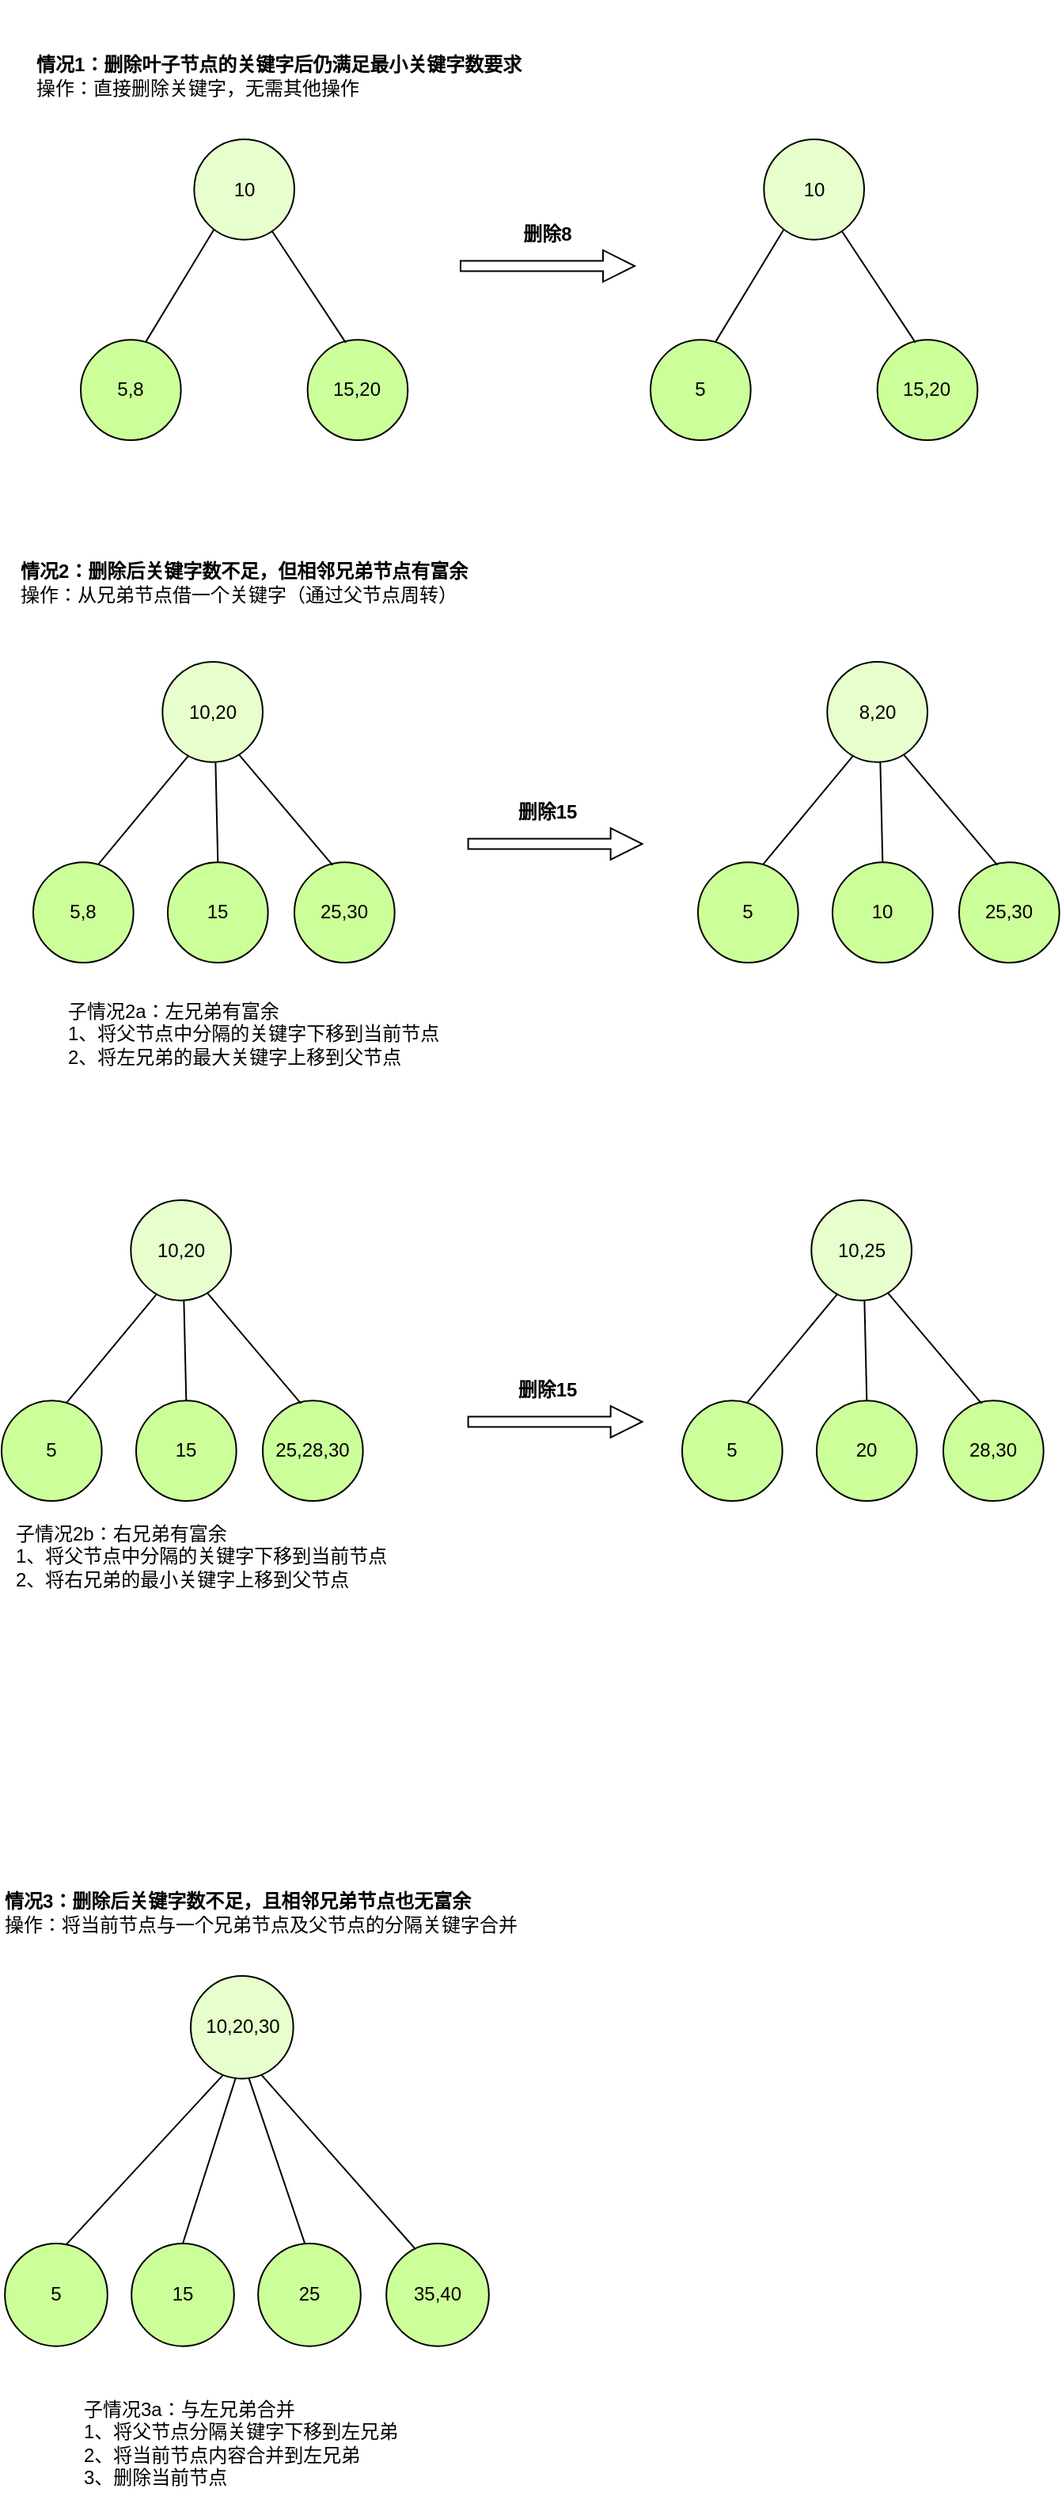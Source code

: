 <mxfile version="28.0.6">
  <diagram name="第 1 页" id="fIbPTTzMzk3BGhx-KFtS">
    <mxGraphModel dx="854" dy="373" grid="1" gridSize="10" guides="1" tooltips="1" connect="1" arrows="1" fold="1" page="1" pageScale="1" pageWidth="827" pageHeight="1169" math="0" shadow="0">
      <root>
        <mxCell id="0" />
        <mxCell id="1" parent="0" />
        <mxCell id="8vCnK32GKlkzvUL6mrDK-2" style="edgeStyle=orthogonalEdgeStyle;rounded=0;orthogonalLoop=1;jettySize=auto;html=1;exitX=0.5;exitY=1;exitDx=0;exitDy=0;" parent="1" edge="1">
          <mxGeometry relative="1" as="geometry">
            <mxPoint x="255.75" y="60" as="sourcePoint" />
            <mxPoint x="255.75" y="60" as="targetPoint" />
          </mxGeometry>
        </mxCell>
        <mxCell id="8vCnK32GKlkzvUL6mrDK-7" value="" style="group" parent="1" vertex="1" connectable="0">
          <mxGeometry x="130" y="140" width="206.663" height="190" as="geometry" />
        </mxCell>
        <mxCell id="8vCnK32GKlkzvUL6mrDK-8" value="" style="group" parent="8vCnK32GKlkzvUL6mrDK-7" vertex="1" connectable="0">
          <mxGeometry x="71.67" width="70" height="63.333" as="geometry" />
        </mxCell>
        <mxCell id="8vCnK32GKlkzvUL6mrDK-9" value="" style="group" parent="8vCnK32GKlkzvUL6mrDK-8" vertex="1" connectable="0">
          <mxGeometry width="63.333" height="63.333" as="geometry" />
        </mxCell>
        <mxCell id="8vCnK32GKlkzvUL6mrDK-10" value="10" style="ellipse;whiteSpace=wrap;html=1;aspect=fixed;fillColor=#E6FFCC;" parent="8vCnK32GKlkzvUL6mrDK-9" vertex="1">
          <mxGeometry width="63.333" height="63.333" as="geometry" />
        </mxCell>
        <mxCell id="8vCnK32GKlkzvUL6mrDK-11" value="" style="group" parent="8vCnK32GKlkzvUL6mrDK-7" vertex="1" connectable="0">
          <mxGeometry y="126.667" width="63.333" height="63.333" as="geometry" />
        </mxCell>
        <mxCell id="8vCnK32GKlkzvUL6mrDK-12" value="5,8" style="ellipse;whiteSpace=wrap;html=1;aspect=fixed;fillColor=#CCFF99;" parent="8vCnK32GKlkzvUL6mrDK-11" vertex="1">
          <mxGeometry width="63.333" height="63.333" as="geometry" />
        </mxCell>
        <mxCell id="8vCnK32GKlkzvUL6mrDK-13" value="" style="group" parent="8vCnK32GKlkzvUL6mrDK-7" vertex="1" connectable="0">
          <mxGeometry x="143.33" y="126.667" width="63.333" height="63.333" as="geometry" />
        </mxCell>
        <mxCell id="8vCnK32GKlkzvUL6mrDK-14" value="15,20" style="ellipse;whiteSpace=wrap;html=1;aspect=fixed;fillColor=#CCFF99;" parent="8vCnK32GKlkzvUL6mrDK-13" vertex="1">
          <mxGeometry width="63.333" height="63.333" as="geometry" />
        </mxCell>
        <mxCell id="8vCnK32GKlkzvUL6mrDK-15" value="" style="endArrow=none;html=1;rounded=0;entryX=0.201;entryY=0.894;entryDx=0;entryDy=0;entryPerimeter=0;exitX=0.649;exitY=0.02;exitDx=0;exitDy=0;exitPerimeter=0;" parent="8vCnK32GKlkzvUL6mrDK-7" source="8vCnK32GKlkzvUL6mrDK-12" target="8vCnK32GKlkzvUL6mrDK-10" edge="1">
          <mxGeometry width="50" height="50" relative="1" as="geometry">
            <mxPoint x="48.33" y="126.67" as="sourcePoint" />
            <mxPoint x="88.33" y="60" as="targetPoint" />
          </mxGeometry>
        </mxCell>
        <mxCell id="8vCnK32GKlkzvUL6mrDK-16" value="" style="endArrow=none;html=1;rounded=0;entryX=0.776;entryY=0.914;entryDx=0;entryDy=0;entryPerimeter=0;exitX=0.381;exitY=0.028;exitDx=0;exitDy=0;exitPerimeter=0;" parent="8vCnK32GKlkzvUL6mrDK-7" source="8vCnK32GKlkzvUL6mrDK-14" target="8vCnK32GKlkzvUL6mrDK-10" edge="1">
          <mxGeometry width="50" height="50" relative="1" as="geometry">
            <mxPoint x="168.66" y="127" as="sourcePoint" />
            <mxPoint x="126.66" y="60" as="targetPoint" />
          </mxGeometry>
        </mxCell>
        <mxCell id="8vCnK32GKlkzvUL6mrDK-31" value="&lt;div&gt;&lt;b&gt;情况1：删除叶子节点的关键字后仍满足最小关键字数要求&lt;/b&gt;&lt;/div&gt;&lt;div&gt;操作：直接删除关键字，无需其他操作&lt;/div&gt;" style="text;strokeColor=none;align=left;fillColor=none;html=1;verticalAlign=middle;whiteSpace=wrap;rounded=0;" parent="1" vertex="1">
          <mxGeometry x="100" y="80" width="320" height="40" as="geometry" />
        </mxCell>
        <mxCell id="8vCnK32GKlkzvUL6mrDK-32" value="" style="group" parent="1" vertex="1" connectable="0">
          <mxGeometry x="490" y="140" width="206.663" height="190" as="geometry" />
        </mxCell>
        <mxCell id="8vCnK32GKlkzvUL6mrDK-33" value="" style="group" parent="8vCnK32GKlkzvUL6mrDK-32" vertex="1" connectable="0">
          <mxGeometry x="71.67" width="70" height="63.333" as="geometry" />
        </mxCell>
        <mxCell id="8vCnK32GKlkzvUL6mrDK-34" value="" style="group" parent="8vCnK32GKlkzvUL6mrDK-33" vertex="1" connectable="0">
          <mxGeometry width="63.333" height="63.333" as="geometry" />
        </mxCell>
        <mxCell id="8vCnK32GKlkzvUL6mrDK-35" value="10" style="ellipse;whiteSpace=wrap;html=1;aspect=fixed;fillColor=#E6FFCC;" parent="8vCnK32GKlkzvUL6mrDK-34" vertex="1">
          <mxGeometry width="63.333" height="63.333" as="geometry" />
        </mxCell>
        <mxCell id="8vCnK32GKlkzvUL6mrDK-36" value="" style="group" parent="8vCnK32GKlkzvUL6mrDK-32" vertex="1" connectable="0">
          <mxGeometry y="126.667" width="63.333" height="63.333" as="geometry" />
        </mxCell>
        <mxCell id="8vCnK32GKlkzvUL6mrDK-37" value="5" style="ellipse;whiteSpace=wrap;html=1;aspect=fixed;fillColor=#CCFF99;" parent="8vCnK32GKlkzvUL6mrDK-36" vertex="1">
          <mxGeometry width="63.333" height="63.333" as="geometry" />
        </mxCell>
        <mxCell id="8vCnK32GKlkzvUL6mrDK-38" value="" style="group" parent="8vCnK32GKlkzvUL6mrDK-32" vertex="1" connectable="0">
          <mxGeometry x="143.33" y="126.667" width="63.333" height="63.333" as="geometry" />
        </mxCell>
        <mxCell id="8vCnK32GKlkzvUL6mrDK-39" value="15,20" style="ellipse;whiteSpace=wrap;html=1;aspect=fixed;fillColor=#CCFF99;" parent="8vCnK32GKlkzvUL6mrDK-38" vertex="1">
          <mxGeometry width="63.333" height="63.333" as="geometry" />
        </mxCell>
        <mxCell id="8vCnK32GKlkzvUL6mrDK-40" value="" style="endArrow=none;html=1;rounded=0;entryX=0.201;entryY=0.894;entryDx=0;entryDy=0;entryPerimeter=0;exitX=0.649;exitY=0.02;exitDx=0;exitDy=0;exitPerimeter=0;" parent="8vCnK32GKlkzvUL6mrDK-32" source="8vCnK32GKlkzvUL6mrDK-37" target="8vCnK32GKlkzvUL6mrDK-35" edge="1">
          <mxGeometry width="50" height="50" relative="1" as="geometry">
            <mxPoint x="48.33" y="126.67" as="sourcePoint" />
            <mxPoint x="88.33" y="60" as="targetPoint" />
          </mxGeometry>
        </mxCell>
        <mxCell id="8vCnK32GKlkzvUL6mrDK-41" value="" style="endArrow=none;html=1;rounded=0;entryX=0.776;entryY=0.914;entryDx=0;entryDy=0;entryPerimeter=0;exitX=0.381;exitY=0.028;exitDx=0;exitDy=0;exitPerimeter=0;" parent="8vCnK32GKlkzvUL6mrDK-32" source="8vCnK32GKlkzvUL6mrDK-39" target="8vCnK32GKlkzvUL6mrDK-35" edge="1">
          <mxGeometry width="50" height="50" relative="1" as="geometry">
            <mxPoint x="168.66" y="127" as="sourcePoint" />
            <mxPoint x="126.66" y="60" as="targetPoint" />
          </mxGeometry>
        </mxCell>
        <mxCell id="8vCnK32GKlkzvUL6mrDK-44" value="" style="html=1;shadow=0;dashed=0;align=center;verticalAlign=middle;shape=mxgraph.arrows2.arrow;dy=0.67;dx=20;notch=0;" parent="1" vertex="1">
          <mxGeometry x="370" y="210" width="110" height="20" as="geometry" />
        </mxCell>
        <mxCell id="8vCnK32GKlkzvUL6mrDK-45" value="&lt;b&gt;删除8&lt;/b&gt;" style="text;strokeColor=none;align=center;fillColor=none;html=1;verticalAlign=middle;whiteSpace=wrap;rounded=0;" parent="1" vertex="1">
          <mxGeometry x="405" y="190" width="40" height="20" as="geometry" />
        </mxCell>
        <mxCell id="8vCnK32GKlkzvUL6mrDK-46" value="&lt;div&gt;&lt;b&gt;情况2：删除后关键字数不足，但相邻兄弟节点有富余&lt;/b&gt;&lt;/div&gt;&lt;div&gt;操作：从兄弟节点借一个关键字（通过父节点周转）&lt;/div&gt;" style="text;strokeColor=none;align=left;fillColor=none;html=1;verticalAlign=middle;whiteSpace=wrap;rounded=0;" parent="1" vertex="1">
          <mxGeometry x="90" y="400" width="290" height="40" as="geometry" />
        </mxCell>
        <mxCell id="8vCnK32GKlkzvUL6mrDK-47" value="&lt;div&gt;子情况2a：左兄弟有富余&lt;/div&gt;&lt;div&gt;1、将父节点中分隔的关键字下移到当前节点&lt;/div&gt;&lt;div&gt;2、将左兄弟的最大关键字上移到父节点&lt;/div&gt;" style="text;strokeColor=none;align=left;fillColor=none;html=1;verticalAlign=middle;whiteSpace=wrap;rounded=0;" parent="1" vertex="1">
          <mxGeometry x="120" y="680" width="250" height="50" as="geometry" />
        </mxCell>
        <mxCell id="8vCnK32GKlkzvUL6mrDK-61" value="" style="group" parent="1" vertex="1" connectable="0">
          <mxGeometry x="100" y="470" width="228.333" height="190.003" as="geometry" />
        </mxCell>
        <mxCell id="8vCnK32GKlkzvUL6mrDK-49" value="" style="group" parent="8vCnK32GKlkzvUL6mrDK-61" vertex="1" connectable="0">
          <mxGeometry x="81.67" width="70" height="63.333" as="geometry" />
        </mxCell>
        <mxCell id="8vCnK32GKlkzvUL6mrDK-50" value="" style="group" parent="8vCnK32GKlkzvUL6mrDK-49" vertex="1" connectable="0">
          <mxGeometry width="63.333" height="63.333" as="geometry" />
        </mxCell>
        <mxCell id="8vCnK32GKlkzvUL6mrDK-51" value="10,20" style="ellipse;whiteSpace=wrap;html=1;aspect=fixed;fillColor=#E6FFCC;" parent="8vCnK32GKlkzvUL6mrDK-50" vertex="1">
          <mxGeometry width="63.333" height="63.333" as="geometry" />
        </mxCell>
        <mxCell id="8vCnK32GKlkzvUL6mrDK-52" value="" style="group" parent="8vCnK32GKlkzvUL6mrDK-61" vertex="1" connectable="0">
          <mxGeometry y="126.667" width="63.333" height="63.333" as="geometry" />
        </mxCell>
        <mxCell id="8vCnK32GKlkzvUL6mrDK-53" value="5,8" style="ellipse;whiteSpace=wrap;html=1;aspect=fixed;fillColor=#CCFF99;" parent="8vCnK32GKlkzvUL6mrDK-52" vertex="1">
          <mxGeometry width="63.333" height="63.333" as="geometry" />
        </mxCell>
        <mxCell id="8vCnK32GKlkzvUL6mrDK-54" value="" style="group" parent="8vCnK32GKlkzvUL6mrDK-61" vertex="1" connectable="0">
          <mxGeometry x="165.0" y="126.667" width="63.333" height="63.333" as="geometry" />
        </mxCell>
        <mxCell id="8vCnK32GKlkzvUL6mrDK-55" value="25,30" style="ellipse;whiteSpace=wrap;html=1;aspect=fixed;fillColor=#CCFF99;" parent="8vCnK32GKlkzvUL6mrDK-54" vertex="1">
          <mxGeometry width="63.333" height="63.333" as="geometry" />
        </mxCell>
        <mxCell id="8vCnK32GKlkzvUL6mrDK-56" value="" style="endArrow=none;html=1;rounded=0;entryX=0.262;entryY=0.933;entryDx=0;entryDy=0;entryPerimeter=0;exitX=0.649;exitY=0.02;exitDx=0;exitDy=0;exitPerimeter=0;" parent="8vCnK32GKlkzvUL6mrDK-61" source="8vCnK32GKlkzvUL6mrDK-53" target="8vCnK32GKlkzvUL6mrDK-51" edge="1">
          <mxGeometry width="50" height="50" relative="1" as="geometry">
            <mxPoint x="58.33" y="126.67" as="sourcePoint" />
            <mxPoint x="98.33" y="60" as="targetPoint" />
          </mxGeometry>
        </mxCell>
        <mxCell id="8vCnK32GKlkzvUL6mrDK-57" value="" style="endArrow=none;html=1;rounded=0;entryX=0.767;entryY=0.931;entryDx=0;entryDy=0;entryPerimeter=0;exitX=0.381;exitY=0.028;exitDx=0;exitDy=0;exitPerimeter=0;" parent="8vCnK32GKlkzvUL6mrDK-61" source="8vCnK32GKlkzvUL6mrDK-55" target="8vCnK32GKlkzvUL6mrDK-51" edge="1">
          <mxGeometry width="50" height="50" relative="1" as="geometry">
            <mxPoint x="178.66" y="127" as="sourcePoint" />
            <mxPoint x="136.66" y="60" as="targetPoint" />
          </mxGeometry>
        </mxCell>
        <mxCell id="8vCnK32GKlkzvUL6mrDK-58" value="" style="group" parent="8vCnK32GKlkzvUL6mrDK-61" vertex="1" connectable="0">
          <mxGeometry x="85" y="126.67" width="63.333" height="63.333" as="geometry" />
        </mxCell>
        <mxCell id="8vCnK32GKlkzvUL6mrDK-59" value="15" style="ellipse;whiteSpace=wrap;html=1;aspect=fixed;fillColor=#CCFF99;" parent="8vCnK32GKlkzvUL6mrDK-58" vertex="1">
          <mxGeometry width="63.333" height="63.333" as="geometry" />
        </mxCell>
        <mxCell id="8vCnK32GKlkzvUL6mrDK-60" value="" style="endArrow=none;html=1;rounded=0;entryX=0.529;entryY=0.995;entryDx=0;entryDy=0;exitX=0.5;exitY=0;exitDx=0;exitDy=0;entryPerimeter=0;" parent="8vCnK32GKlkzvUL6mrDK-61" source="8vCnK32GKlkzvUL6mrDK-59" target="8vCnK32GKlkzvUL6mrDK-51" edge="1">
          <mxGeometry width="50" height="50" relative="1" as="geometry">
            <mxPoint x="90" y="151" as="sourcePoint" />
            <mxPoint x="143" y="80" as="targetPoint" />
          </mxGeometry>
        </mxCell>
        <mxCell id="8vCnK32GKlkzvUL6mrDK-62" value="" style="group" parent="1" vertex="1" connectable="0">
          <mxGeometry x="520" y="470" width="228.333" height="190.003" as="geometry" />
        </mxCell>
        <mxCell id="8vCnK32GKlkzvUL6mrDK-63" value="" style="group" parent="8vCnK32GKlkzvUL6mrDK-62" vertex="1" connectable="0">
          <mxGeometry x="81.67" width="70" height="63.333" as="geometry" />
        </mxCell>
        <mxCell id="8vCnK32GKlkzvUL6mrDK-64" value="" style="group" parent="8vCnK32GKlkzvUL6mrDK-63" vertex="1" connectable="0">
          <mxGeometry width="63.333" height="63.333" as="geometry" />
        </mxCell>
        <mxCell id="8vCnK32GKlkzvUL6mrDK-65" value="8,20" style="ellipse;whiteSpace=wrap;html=1;aspect=fixed;fillColor=#E6FFCC;" parent="8vCnK32GKlkzvUL6mrDK-64" vertex="1">
          <mxGeometry width="63.333" height="63.333" as="geometry" />
        </mxCell>
        <mxCell id="8vCnK32GKlkzvUL6mrDK-66" value="" style="group" parent="8vCnK32GKlkzvUL6mrDK-62" vertex="1" connectable="0">
          <mxGeometry y="126.667" width="63.333" height="63.333" as="geometry" />
        </mxCell>
        <mxCell id="8vCnK32GKlkzvUL6mrDK-67" value="5" style="ellipse;whiteSpace=wrap;html=1;aspect=fixed;fillColor=#CCFF99;" parent="8vCnK32GKlkzvUL6mrDK-66" vertex="1">
          <mxGeometry width="63.333" height="63.333" as="geometry" />
        </mxCell>
        <mxCell id="8vCnK32GKlkzvUL6mrDK-68" value="" style="group" parent="8vCnK32GKlkzvUL6mrDK-62" vertex="1" connectable="0">
          <mxGeometry x="165.0" y="126.667" width="63.333" height="63.333" as="geometry" />
        </mxCell>
        <mxCell id="8vCnK32GKlkzvUL6mrDK-69" value="25,30" style="ellipse;whiteSpace=wrap;html=1;aspect=fixed;fillColor=#CCFF99;" parent="8vCnK32GKlkzvUL6mrDK-68" vertex="1">
          <mxGeometry width="63.333" height="63.333" as="geometry" />
        </mxCell>
        <mxCell id="8vCnK32GKlkzvUL6mrDK-70" value="" style="endArrow=none;html=1;rounded=0;entryX=0.262;entryY=0.933;entryDx=0;entryDy=0;entryPerimeter=0;exitX=0.649;exitY=0.02;exitDx=0;exitDy=0;exitPerimeter=0;" parent="8vCnK32GKlkzvUL6mrDK-62" source="8vCnK32GKlkzvUL6mrDK-67" target="8vCnK32GKlkzvUL6mrDK-65" edge="1">
          <mxGeometry width="50" height="50" relative="1" as="geometry">
            <mxPoint x="58.33" y="126.67" as="sourcePoint" />
            <mxPoint x="98.33" y="60" as="targetPoint" />
          </mxGeometry>
        </mxCell>
        <mxCell id="8vCnK32GKlkzvUL6mrDK-71" value="" style="endArrow=none;html=1;rounded=0;entryX=0.767;entryY=0.931;entryDx=0;entryDy=0;entryPerimeter=0;exitX=0.381;exitY=0.028;exitDx=0;exitDy=0;exitPerimeter=0;" parent="8vCnK32GKlkzvUL6mrDK-62" source="8vCnK32GKlkzvUL6mrDK-69" target="8vCnK32GKlkzvUL6mrDK-65" edge="1">
          <mxGeometry width="50" height="50" relative="1" as="geometry">
            <mxPoint x="178.66" y="127" as="sourcePoint" />
            <mxPoint x="136.66" y="60" as="targetPoint" />
          </mxGeometry>
        </mxCell>
        <mxCell id="8vCnK32GKlkzvUL6mrDK-72" value="" style="group" parent="8vCnK32GKlkzvUL6mrDK-62" vertex="1" connectable="0">
          <mxGeometry x="85" y="126.67" width="63.333" height="63.333" as="geometry" />
        </mxCell>
        <mxCell id="8vCnK32GKlkzvUL6mrDK-73" value="10" style="ellipse;whiteSpace=wrap;html=1;aspect=fixed;fillColor=#CCFF99;" parent="8vCnK32GKlkzvUL6mrDK-72" vertex="1">
          <mxGeometry width="63.333" height="63.333" as="geometry" />
        </mxCell>
        <mxCell id="8vCnK32GKlkzvUL6mrDK-74" value="" style="endArrow=none;html=1;rounded=0;entryX=0.529;entryY=0.995;entryDx=0;entryDy=0;exitX=0.5;exitY=0;exitDx=0;exitDy=0;entryPerimeter=0;" parent="8vCnK32GKlkzvUL6mrDK-62" source="8vCnK32GKlkzvUL6mrDK-73" target="8vCnK32GKlkzvUL6mrDK-65" edge="1">
          <mxGeometry width="50" height="50" relative="1" as="geometry">
            <mxPoint x="90" y="151" as="sourcePoint" />
            <mxPoint x="143" y="80" as="targetPoint" />
          </mxGeometry>
        </mxCell>
        <mxCell id="8vCnK32GKlkzvUL6mrDK-75" value="" style="html=1;shadow=0;dashed=0;align=center;verticalAlign=middle;shape=mxgraph.arrows2.arrow;dy=0.67;dx=20;notch=0;" parent="1" vertex="1">
          <mxGeometry x="374.81" y="575" width="110" height="20" as="geometry" />
        </mxCell>
        <mxCell id="8vCnK32GKlkzvUL6mrDK-76" value="&lt;b&gt;删除15&lt;/b&gt;" style="text;strokeColor=none;align=center;fillColor=none;html=1;verticalAlign=middle;whiteSpace=wrap;rounded=0;" parent="1" vertex="1">
          <mxGeometry x="400" y="555" width="50" height="20" as="geometry" />
        </mxCell>
        <mxCell id="8vCnK32GKlkzvUL6mrDK-77" value="" style="group" parent="1" vertex="1" connectable="0">
          <mxGeometry x="80" y="810" width="228.333" height="190.003" as="geometry" />
        </mxCell>
        <mxCell id="8vCnK32GKlkzvUL6mrDK-78" value="" style="group" parent="8vCnK32GKlkzvUL6mrDK-77" vertex="1" connectable="0">
          <mxGeometry x="81.67" width="70" height="63.333" as="geometry" />
        </mxCell>
        <mxCell id="8vCnK32GKlkzvUL6mrDK-79" value="" style="group" parent="8vCnK32GKlkzvUL6mrDK-78" vertex="1" connectable="0">
          <mxGeometry width="63.333" height="63.333" as="geometry" />
        </mxCell>
        <mxCell id="8vCnK32GKlkzvUL6mrDK-80" value="10,20" style="ellipse;whiteSpace=wrap;html=1;aspect=fixed;fillColor=#E6FFCC;" parent="8vCnK32GKlkzvUL6mrDK-79" vertex="1">
          <mxGeometry width="63.333" height="63.333" as="geometry" />
        </mxCell>
        <mxCell id="8vCnK32GKlkzvUL6mrDK-81" value="" style="group" parent="8vCnK32GKlkzvUL6mrDK-77" vertex="1" connectable="0">
          <mxGeometry y="126.667" width="63.333" height="63.333" as="geometry" />
        </mxCell>
        <mxCell id="8vCnK32GKlkzvUL6mrDK-82" value="5" style="ellipse;whiteSpace=wrap;html=1;aspect=fixed;fillColor=#CCFF99;" parent="8vCnK32GKlkzvUL6mrDK-81" vertex="1">
          <mxGeometry width="63.333" height="63.333" as="geometry" />
        </mxCell>
        <mxCell id="8vCnK32GKlkzvUL6mrDK-83" value="" style="group" parent="8vCnK32GKlkzvUL6mrDK-77" vertex="1" connectable="0">
          <mxGeometry x="165.0" y="126.667" width="63.333" height="63.333" as="geometry" />
        </mxCell>
        <mxCell id="8vCnK32GKlkzvUL6mrDK-84" value="25,28,30" style="ellipse;whiteSpace=wrap;html=1;aspect=fixed;fillColor=#CCFF99;" parent="8vCnK32GKlkzvUL6mrDK-83" vertex="1">
          <mxGeometry width="63.333" height="63.333" as="geometry" />
        </mxCell>
        <mxCell id="8vCnK32GKlkzvUL6mrDK-85" value="" style="endArrow=none;html=1;rounded=0;entryX=0.262;entryY=0.933;entryDx=0;entryDy=0;entryPerimeter=0;exitX=0.649;exitY=0.02;exitDx=0;exitDy=0;exitPerimeter=0;" parent="8vCnK32GKlkzvUL6mrDK-77" source="8vCnK32GKlkzvUL6mrDK-82" target="8vCnK32GKlkzvUL6mrDK-80" edge="1">
          <mxGeometry width="50" height="50" relative="1" as="geometry">
            <mxPoint x="58.33" y="126.67" as="sourcePoint" />
            <mxPoint x="98.33" y="60" as="targetPoint" />
          </mxGeometry>
        </mxCell>
        <mxCell id="8vCnK32GKlkzvUL6mrDK-86" value="" style="endArrow=none;html=1;rounded=0;entryX=0.767;entryY=0.931;entryDx=0;entryDy=0;entryPerimeter=0;exitX=0.381;exitY=0.028;exitDx=0;exitDy=0;exitPerimeter=0;" parent="8vCnK32GKlkzvUL6mrDK-77" source="8vCnK32GKlkzvUL6mrDK-84" target="8vCnK32GKlkzvUL6mrDK-80" edge="1">
          <mxGeometry width="50" height="50" relative="1" as="geometry">
            <mxPoint x="178.66" y="127" as="sourcePoint" />
            <mxPoint x="136.66" y="60" as="targetPoint" />
          </mxGeometry>
        </mxCell>
        <mxCell id="8vCnK32GKlkzvUL6mrDK-87" value="" style="group" parent="8vCnK32GKlkzvUL6mrDK-77" vertex="1" connectable="0">
          <mxGeometry x="85" y="126.67" width="63.333" height="63.333" as="geometry" />
        </mxCell>
        <mxCell id="8vCnK32GKlkzvUL6mrDK-88" value="15" style="ellipse;whiteSpace=wrap;html=1;aspect=fixed;fillColor=#CCFF99;" parent="8vCnK32GKlkzvUL6mrDK-87" vertex="1">
          <mxGeometry width="63.333" height="63.333" as="geometry" />
        </mxCell>
        <mxCell id="8vCnK32GKlkzvUL6mrDK-89" value="" style="endArrow=none;html=1;rounded=0;entryX=0.529;entryY=0.995;entryDx=0;entryDy=0;exitX=0.5;exitY=0;exitDx=0;exitDy=0;entryPerimeter=0;" parent="8vCnK32GKlkzvUL6mrDK-77" source="8vCnK32GKlkzvUL6mrDK-88" target="8vCnK32GKlkzvUL6mrDK-80" edge="1">
          <mxGeometry width="50" height="50" relative="1" as="geometry">
            <mxPoint x="90" y="151" as="sourcePoint" />
            <mxPoint x="143" y="80" as="targetPoint" />
          </mxGeometry>
        </mxCell>
        <mxCell id="8vCnK32GKlkzvUL6mrDK-90" value="&lt;div&gt;子情况2b：右兄弟有富余&lt;/div&gt;&lt;div&gt;1、将父节点中分隔的关键字下移到当前节点&lt;/div&gt;&lt;div&gt;2、将右兄弟的最小关键字上移到父节点&lt;/div&gt;" style="text;strokeColor=none;align=left;fillColor=none;html=1;verticalAlign=middle;whiteSpace=wrap;rounded=0;" parent="1" vertex="1">
          <mxGeometry x="86.66" y="1010" width="250" height="50" as="geometry" />
        </mxCell>
        <mxCell id="8vCnK32GKlkzvUL6mrDK-91" value="" style="html=1;shadow=0;dashed=0;align=center;verticalAlign=middle;shape=mxgraph.arrows2.arrow;dy=0.67;dx=20;notch=0;" parent="1" vertex="1">
          <mxGeometry x="374.81" y="940" width="110" height="20" as="geometry" />
        </mxCell>
        <mxCell id="8vCnK32GKlkzvUL6mrDK-92" value="&lt;b&gt;删除15&lt;/b&gt;" style="text;strokeColor=none;align=center;fillColor=none;html=1;verticalAlign=middle;whiteSpace=wrap;rounded=0;" parent="1" vertex="1">
          <mxGeometry x="400" y="920" width="50" height="20" as="geometry" />
        </mxCell>
        <mxCell id="8vCnK32GKlkzvUL6mrDK-93" value="" style="group" parent="1" vertex="1" connectable="0">
          <mxGeometry x="510" y="810" width="228.333" height="190.003" as="geometry" />
        </mxCell>
        <mxCell id="8vCnK32GKlkzvUL6mrDK-94" value="" style="group" parent="8vCnK32GKlkzvUL6mrDK-93" vertex="1" connectable="0">
          <mxGeometry x="81.67" width="70" height="63.333" as="geometry" />
        </mxCell>
        <mxCell id="8vCnK32GKlkzvUL6mrDK-95" value="" style="group" parent="8vCnK32GKlkzvUL6mrDK-94" vertex="1" connectable="0">
          <mxGeometry width="63.333" height="63.333" as="geometry" />
        </mxCell>
        <mxCell id="8vCnK32GKlkzvUL6mrDK-96" value="10,25" style="ellipse;whiteSpace=wrap;html=1;aspect=fixed;fillColor=#E6FFCC;" parent="8vCnK32GKlkzvUL6mrDK-95" vertex="1">
          <mxGeometry width="63.333" height="63.333" as="geometry" />
        </mxCell>
        <mxCell id="8vCnK32GKlkzvUL6mrDK-97" value="" style="group" parent="8vCnK32GKlkzvUL6mrDK-93" vertex="1" connectable="0">
          <mxGeometry y="126.667" width="63.333" height="63.333" as="geometry" />
        </mxCell>
        <mxCell id="8vCnK32GKlkzvUL6mrDK-98" value="5" style="ellipse;whiteSpace=wrap;html=1;aspect=fixed;fillColor=#CCFF99;" parent="8vCnK32GKlkzvUL6mrDK-97" vertex="1">
          <mxGeometry width="63.333" height="63.333" as="geometry" />
        </mxCell>
        <mxCell id="8vCnK32GKlkzvUL6mrDK-99" value="" style="group" parent="8vCnK32GKlkzvUL6mrDK-93" vertex="1" connectable="0">
          <mxGeometry x="165.0" y="126.667" width="63.333" height="63.333" as="geometry" />
        </mxCell>
        <mxCell id="8vCnK32GKlkzvUL6mrDK-100" value="28,30" style="ellipse;whiteSpace=wrap;html=1;aspect=fixed;fillColor=#CCFF99;" parent="8vCnK32GKlkzvUL6mrDK-99" vertex="1">
          <mxGeometry width="63.333" height="63.333" as="geometry" />
        </mxCell>
        <mxCell id="8vCnK32GKlkzvUL6mrDK-101" value="" style="endArrow=none;html=1;rounded=0;entryX=0.262;entryY=0.933;entryDx=0;entryDy=0;entryPerimeter=0;exitX=0.649;exitY=0.02;exitDx=0;exitDy=0;exitPerimeter=0;" parent="8vCnK32GKlkzvUL6mrDK-93" source="8vCnK32GKlkzvUL6mrDK-98" target="8vCnK32GKlkzvUL6mrDK-96" edge="1">
          <mxGeometry width="50" height="50" relative="1" as="geometry">
            <mxPoint x="58.33" y="126.67" as="sourcePoint" />
            <mxPoint x="98.33" y="60" as="targetPoint" />
          </mxGeometry>
        </mxCell>
        <mxCell id="8vCnK32GKlkzvUL6mrDK-102" value="" style="endArrow=none;html=1;rounded=0;entryX=0.767;entryY=0.931;entryDx=0;entryDy=0;entryPerimeter=0;exitX=0.381;exitY=0.028;exitDx=0;exitDy=0;exitPerimeter=0;" parent="8vCnK32GKlkzvUL6mrDK-93" source="8vCnK32GKlkzvUL6mrDK-100" target="8vCnK32GKlkzvUL6mrDK-96" edge="1">
          <mxGeometry width="50" height="50" relative="1" as="geometry">
            <mxPoint x="178.66" y="127" as="sourcePoint" />
            <mxPoint x="136.66" y="60" as="targetPoint" />
          </mxGeometry>
        </mxCell>
        <mxCell id="8vCnK32GKlkzvUL6mrDK-103" value="" style="group" parent="8vCnK32GKlkzvUL6mrDK-93" vertex="1" connectable="0">
          <mxGeometry x="85" y="126.67" width="63.333" height="63.333" as="geometry" />
        </mxCell>
        <mxCell id="8vCnK32GKlkzvUL6mrDK-104" value="20" style="ellipse;whiteSpace=wrap;html=1;aspect=fixed;fillColor=#CCFF99;" parent="8vCnK32GKlkzvUL6mrDK-103" vertex="1">
          <mxGeometry width="63.333" height="63.333" as="geometry" />
        </mxCell>
        <mxCell id="8vCnK32GKlkzvUL6mrDK-105" value="" style="endArrow=none;html=1;rounded=0;entryX=0.529;entryY=0.995;entryDx=0;entryDy=0;exitX=0.5;exitY=0;exitDx=0;exitDy=0;entryPerimeter=0;" parent="8vCnK32GKlkzvUL6mrDK-93" source="8vCnK32GKlkzvUL6mrDK-104" target="8vCnK32GKlkzvUL6mrDK-96" edge="1">
          <mxGeometry width="50" height="50" relative="1" as="geometry">
            <mxPoint x="90" y="151" as="sourcePoint" />
            <mxPoint x="143" y="80" as="targetPoint" />
          </mxGeometry>
        </mxCell>
        <mxCell id="8vCnK32GKlkzvUL6mrDK-106" value="&lt;div&gt;&lt;b&gt;情况3：删除后关键字数不足，且相邻兄弟节点也无富余&lt;/b&gt;&lt;/div&gt;&lt;div&gt;操作：将当前节点与一个兄弟节点及父节点的分隔关键字合并&lt;/div&gt;" style="text;strokeColor=none;align=left;fillColor=none;html=1;verticalAlign=middle;whiteSpace=wrap;rounded=0;" parent="1" vertex="1">
          <mxGeometry x="80" y="1240" width="330" height="40" as="geometry" />
        </mxCell>
        <mxCell id="8vCnK32GKlkzvUL6mrDK-107" value="&lt;div&gt;子情况3a：与左兄弟合并&lt;/div&gt;&lt;div&gt;1、将父节点分隔关键字下移到左兄弟&lt;/div&gt;&lt;div&gt;2、将当前节点内容合并到左兄弟&lt;/div&gt;&lt;div&gt;3、删除当前节点&lt;/div&gt;" style="text;strokeColor=none;align=left;fillColor=none;html=1;verticalAlign=middle;whiteSpace=wrap;rounded=0;" parent="1" vertex="1">
          <mxGeometry x="130" y="1560" width="211.67" height="70" as="geometry" />
        </mxCell>
        <mxCell id="PFpXIr5WL7vh2AT7sFhG-1" value="" style="group" vertex="1" connectable="0" parent="1">
          <mxGeometry x="82.09" y="1300" width="305.818" height="233.818" as="geometry" />
        </mxCell>
        <mxCell id="PFpXIr5WL7vh2AT7sFhG-2" value="10,20,30" style="ellipse;whiteSpace=wrap;html=1;aspect=fixed;fillColor=#E6FFCC;" vertex="1" parent="PFpXIr5WL7vh2AT7sFhG-1">
          <mxGeometry x="117.41" width="64.818" height="64.818" as="geometry" />
        </mxCell>
        <mxCell id="PFpXIr5WL7vh2AT7sFhG-3" value="5" style="ellipse;whiteSpace=wrap;html=1;aspect=fixed;fillColor=#CCFF99;" vertex="1" parent="PFpXIr5WL7vh2AT7sFhG-1">
          <mxGeometry y="169" width="64.818" height="64.818" as="geometry" />
        </mxCell>
        <mxCell id="PFpXIr5WL7vh2AT7sFhG-4" value="25" style="ellipse;whiteSpace=wrap;html=1;aspect=fixed;fillColor=#CCFF99;" vertex="1" parent="PFpXIr5WL7vh2AT7sFhG-1">
          <mxGeometry x="160" y="169" width="64.818" height="64.818" as="geometry" />
        </mxCell>
        <mxCell id="PFpXIr5WL7vh2AT7sFhG-5" value="" style="endArrow=none;html=1;rounded=0;exitX=0.594;exitY=0.015;exitDx=0;exitDy=0;exitPerimeter=0;entryX=0.314;entryY=0.967;entryDx=0;entryDy=0;entryPerimeter=0;" edge="1" parent="PFpXIr5WL7vh2AT7sFhG-1" source="PFpXIr5WL7vh2AT7sFhG-3" target="PFpXIr5WL7vh2AT7sFhG-2">
          <mxGeometry width="50" height="50" relative="1" as="geometry">
            <mxPoint x="102.23" y="150" as="sourcePoint" />
            <mxPoint x="152.23" y="60" as="targetPoint" />
          </mxGeometry>
        </mxCell>
        <mxCell id="PFpXIr5WL7vh2AT7sFhG-6" value="" style="endArrow=none;html=1;rounded=0;exitX=0.457;exitY=0.005;exitDx=0;exitDy=0;entryX=0.565;entryY=0.992;entryDx=0;entryDy=0;entryPerimeter=0;exitPerimeter=0;" edge="1" parent="PFpXIr5WL7vh2AT7sFhG-1" source="PFpXIr5WL7vh2AT7sFhG-4" target="PFpXIr5WL7vh2AT7sFhG-2">
          <mxGeometry width="50" height="50" relative="1" as="geometry">
            <mxPoint x="233.23" y="150" as="sourcePoint" />
            <mxPoint x="182.23" y="61" as="targetPoint" />
          </mxGeometry>
        </mxCell>
        <mxCell id="PFpXIr5WL7vh2AT7sFhG-7" value="15" style="ellipse;whiteSpace=wrap;html=1;aspect=fixed;fillColor=#CCFF99;" vertex="1" parent="PFpXIr5WL7vh2AT7sFhG-1">
          <mxGeometry x="80.0" y="169" width="64.818" height="64.818" as="geometry" />
        </mxCell>
        <mxCell id="PFpXIr5WL7vh2AT7sFhG-8" value="" style="endArrow=none;html=1;rounded=0;exitX=0.5;exitY=0;exitDx=0;exitDy=0;entryX=0.439;entryY=0.992;entryDx=0;entryDy=0;entryPerimeter=0;" edge="1" parent="PFpXIr5WL7vh2AT7sFhG-1" source="PFpXIr5WL7vh2AT7sFhG-7" target="PFpXIr5WL7vh2AT7sFhG-2">
          <mxGeometry width="50" height="50" relative="1" as="geometry">
            <mxPoint x="170" y="210" as="sourcePoint" />
            <mxPoint x="233" y="120" as="targetPoint" />
          </mxGeometry>
        </mxCell>
        <mxCell id="PFpXIr5WL7vh2AT7sFhG-9" value="35,40" style="ellipse;whiteSpace=wrap;html=1;aspect=fixed;fillColor=#CCFF99;" vertex="1" parent="PFpXIr5WL7vh2AT7sFhG-1">
          <mxGeometry x="241" y="169" width="64.818" height="64.818" as="geometry" />
        </mxCell>
        <mxCell id="PFpXIr5WL7vh2AT7sFhG-10" value="" style="endArrow=none;html=1;rounded=0;exitX=0.286;exitY=0.057;exitDx=0;exitDy=0;entryX=0.692;entryY=0.967;entryDx=0;entryDy=0;entryPerimeter=0;exitPerimeter=0;" edge="1" parent="PFpXIr5WL7vh2AT7sFhG-1" source="PFpXIr5WL7vh2AT7sFhG-9" target="PFpXIr5WL7vh2AT7sFhG-2">
          <mxGeometry width="50" height="50" relative="1" as="geometry">
            <mxPoint x="260" y="140" as="sourcePoint" />
            <mxPoint x="192" y="51" as="targetPoint" />
          </mxGeometry>
        </mxCell>
      </root>
    </mxGraphModel>
  </diagram>
</mxfile>
